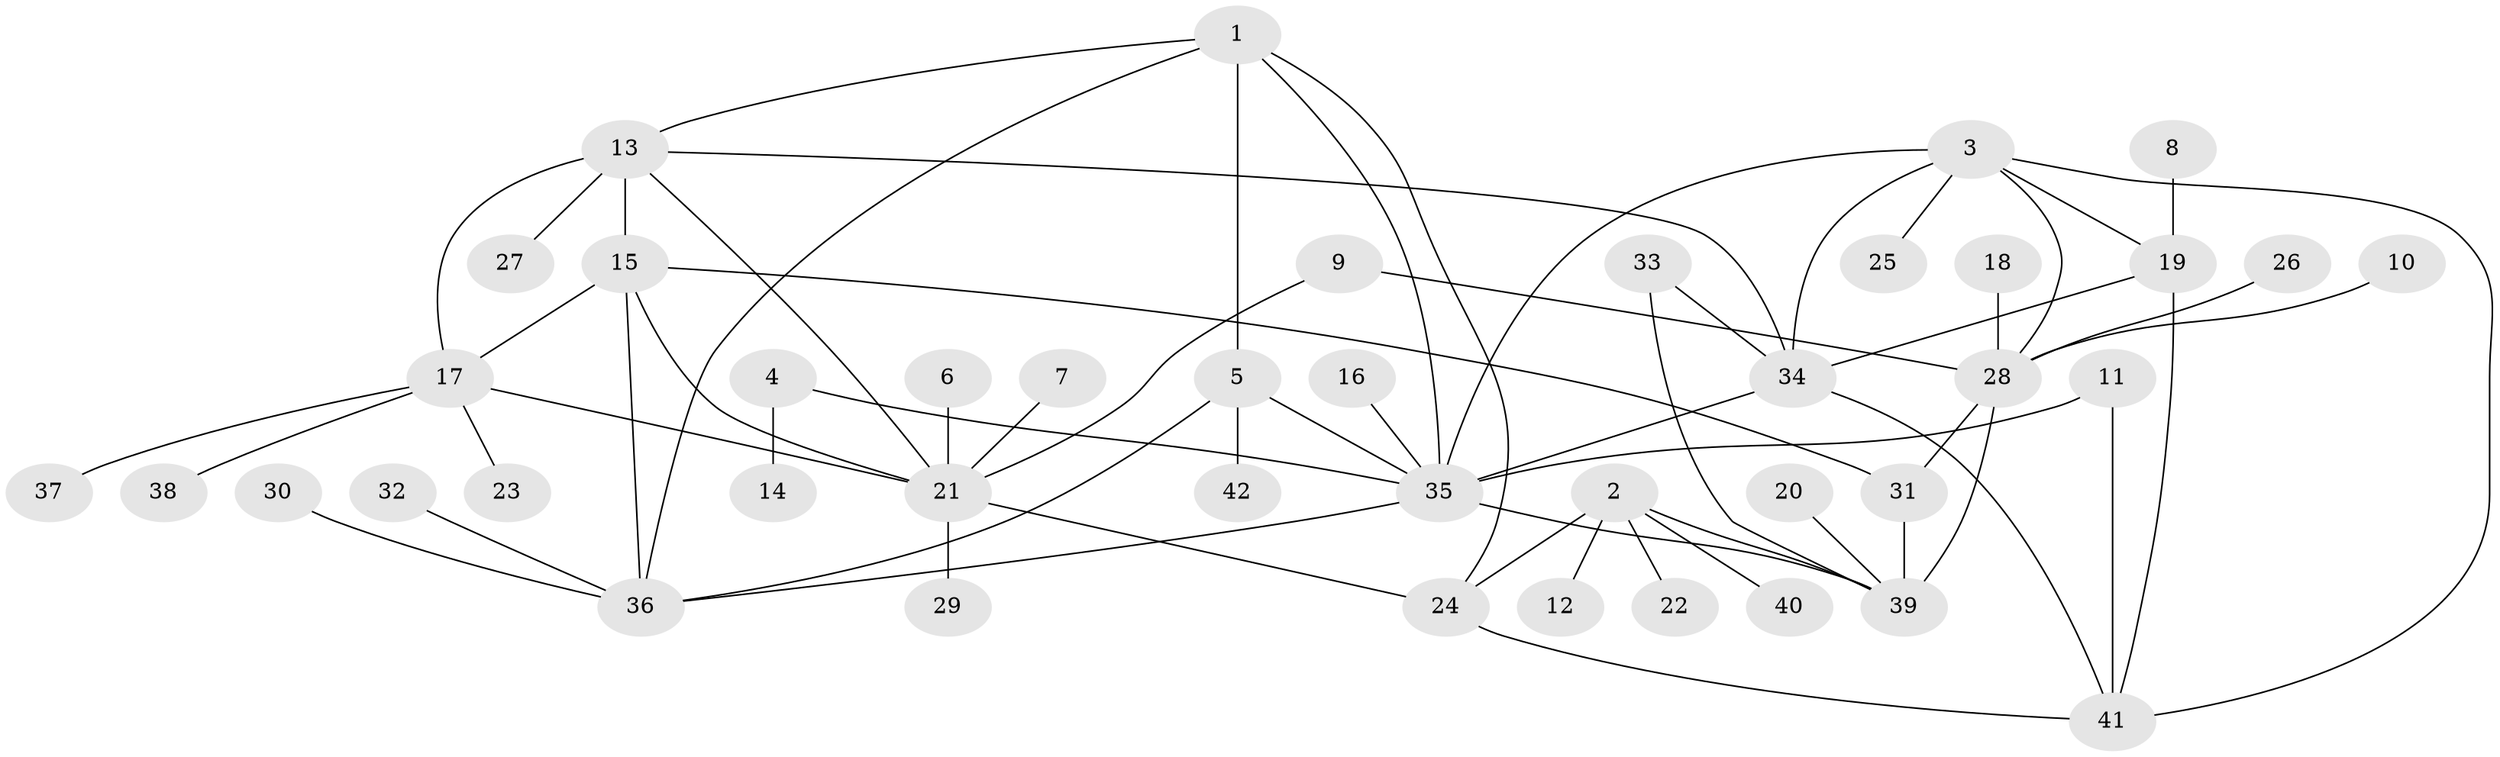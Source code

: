 // original degree distribution, {11: 0.012048192771084338, 5: 0.04819277108433735, 8: 0.03614457831325301, 6: 0.08433734939759036, 4: 0.012048192771084338, 10: 0.024096385542168676, 7: 0.024096385542168676, 3: 0.04819277108433735, 1: 0.5903614457831325, 2: 0.12048192771084337}
// Generated by graph-tools (version 1.1) at 2025/02/03/09/25 03:02:42]
// undirected, 42 vertices, 62 edges
graph export_dot {
graph [start="1"]
  node [color=gray90,style=filled];
  1;
  2;
  3;
  4;
  5;
  6;
  7;
  8;
  9;
  10;
  11;
  12;
  13;
  14;
  15;
  16;
  17;
  18;
  19;
  20;
  21;
  22;
  23;
  24;
  25;
  26;
  27;
  28;
  29;
  30;
  31;
  32;
  33;
  34;
  35;
  36;
  37;
  38;
  39;
  40;
  41;
  42;
  1 -- 5 [weight=1.0];
  1 -- 13 [weight=1.0];
  1 -- 24 [weight=1.0];
  1 -- 35 [weight=1.0];
  1 -- 36 [weight=1.0];
  2 -- 12 [weight=1.0];
  2 -- 22 [weight=1.0];
  2 -- 24 [weight=4.0];
  2 -- 39 [weight=1.0];
  2 -- 40 [weight=1.0];
  3 -- 19 [weight=1.0];
  3 -- 25 [weight=1.0];
  3 -- 28 [weight=1.0];
  3 -- 34 [weight=1.0];
  3 -- 35 [weight=1.0];
  3 -- 41 [weight=1.0];
  4 -- 14 [weight=1.0];
  4 -- 35 [weight=1.0];
  5 -- 35 [weight=1.0];
  5 -- 36 [weight=1.0];
  5 -- 42 [weight=1.0];
  6 -- 21 [weight=1.0];
  7 -- 21 [weight=1.0];
  8 -- 19 [weight=1.0];
  9 -- 21 [weight=1.0];
  9 -- 28 [weight=1.0];
  10 -- 28 [weight=1.0];
  11 -- 35 [weight=1.0];
  11 -- 41 [weight=1.0];
  13 -- 15 [weight=1.0];
  13 -- 17 [weight=1.0];
  13 -- 21 [weight=1.0];
  13 -- 27 [weight=1.0];
  13 -- 34 [weight=1.0];
  15 -- 17 [weight=1.0];
  15 -- 21 [weight=1.0];
  15 -- 31 [weight=1.0];
  15 -- 36 [weight=1.0];
  16 -- 35 [weight=1.0];
  17 -- 21 [weight=1.0];
  17 -- 23 [weight=1.0];
  17 -- 37 [weight=1.0];
  17 -- 38 [weight=1.0];
  18 -- 28 [weight=1.0];
  19 -- 34 [weight=1.0];
  19 -- 41 [weight=1.0];
  20 -- 39 [weight=1.0];
  21 -- 24 [weight=1.0];
  21 -- 29 [weight=1.0];
  24 -- 41 [weight=1.0];
  26 -- 28 [weight=1.0];
  28 -- 31 [weight=1.0];
  28 -- 39 [weight=2.0];
  30 -- 36 [weight=1.0];
  31 -- 39 [weight=2.0];
  32 -- 36 [weight=1.0];
  33 -- 34 [weight=1.0];
  33 -- 39 [weight=1.0];
  34 -- 35 [weight=1.0];
  34 -- 41 [weight=1.0];
  35 -- 36 [weight=1.0];
  35 -- 39 [weight=1.0];
}
